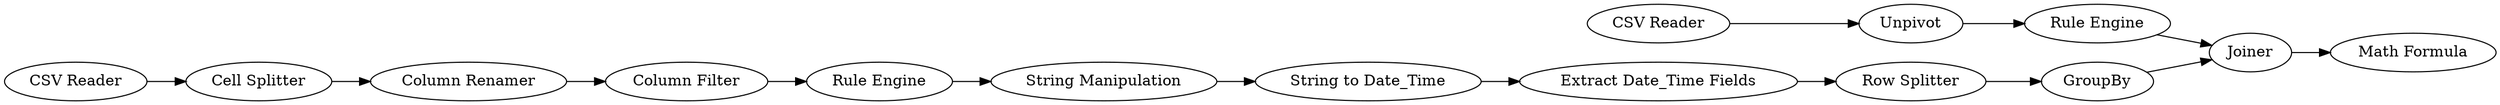 digraph {
	13 -> 26
	17 -> 13
	1 -> 4
	4 -> 5
	8 -> 9
	2 -> 16
	11 -> 17
	5 -> 6
	26 -> 28
	9 -> 10
	16 -> 18
	10 -> 11
	18 -> 26
	6 -> 8
	5 [label="Column Renamer"]
	16 [label=Unpivot]
	13 [label=GroupBy]
	1 [label="CSV Reader"]
	28 [label="Math Formula"]
	9 [label="String Manipulation"]
	11 [label="Extract Date_Time Fields"]
	4 [label="Cell Splitter"]
	26 [label=Joiner]
	18 [label="Rule Engine"]
	6 [label="Column Filter"]
	8 [label="Rule Engine"]
	17 [label="Row Splitter"]
	2 [label="CSV Reader"]
	10 [label="String to Date_Time"]
	rankdir=LR
}

